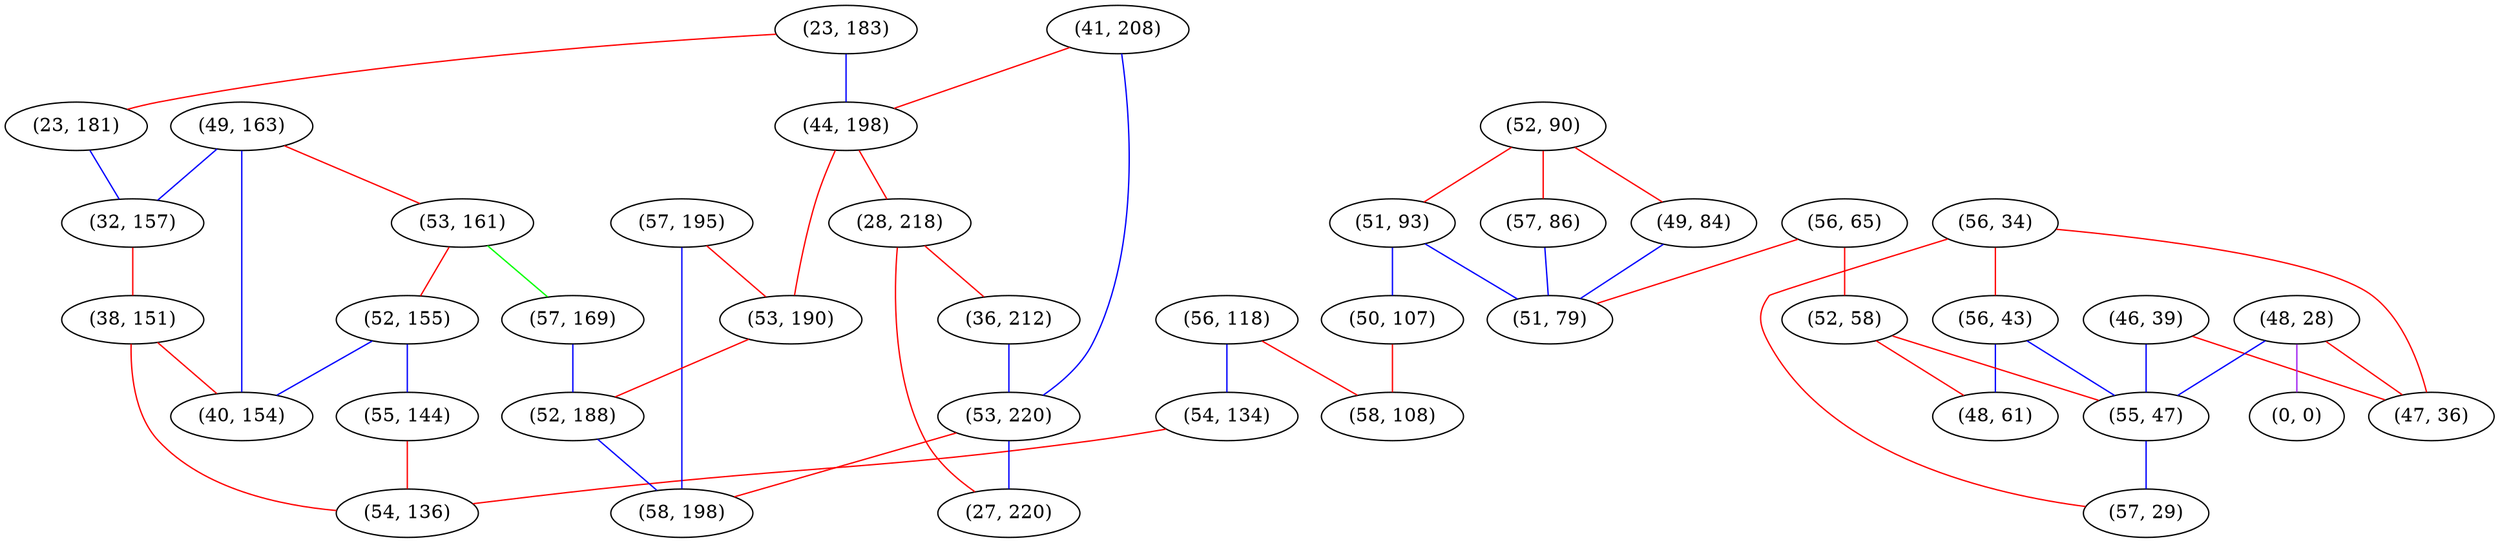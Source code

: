 graph "" {
"(52, 90)";
"(49, 163)";
"(51, 93)";
"(23, 183)";
"(56, 34)";
"(56, 65)";
"(56, 118)";
"(56, 43)";
"(57, 86)";
"(52, 58)";
"(53, 161)";
"(46, 39)";
"(48, 28)";
"(41, 208)";
"(55, 47)";
"(54, 134)";
"(57, 195)";
"(57, 169)";
"(0, 0)";
"(44, 198)";
"(53, 190)";
"(23, 181)";
"(28, 218)";
"(32, 157)";
"(52, 155)";
"(57, 29)";
"(36, 212)";
"(55, 144)";
"(50, 107)";
"(53, 220)";
"(48, 61)";
"(49, 84)";
"(58, 108)";
"(51, 79)";
"(52, 188)";
"(38, 151)";
"(47, 36)";
"(58, 198)";
"(27, 220)";
"(40, 154)";
"(54, 136)";
"(52, 90)" -- "(57, 86)"  [color=red, key=0, weight=1];
"(52, 90)" -- "(49, 84)"  [color=red, key=0, weight=1];
"(52, 90)" -- "(51, 93)"  [color=red, key=0, weight=1];
"(49, 163)" -- "(53, 161)"  [color=red, key=0, weight=1];
"(49, 163)" -- "(32, 157)"  [color=blue, key=0, weight=3];
"(49, 163)" -- "(40, 154)"  [color=blue, key=0, weight=3];
"(51, 93)" -- "(50, 107)"  [color=blue, key=0, weight=3];
"(51, 93)" -- "(51, 79)"  [color=blue, key=0, weight=3];
"(23, 183)" -- "(23, 181)"  [color=red, key=0, weight=1];
"(23, 183)" -- "(44, 198)"  [color=blue, key=0, weight=3];
"(56, 34)" -- "(47, 36)"  [color=red, key=0, weight=1];
"(56, 34)" -- "(57, 29)"  [color=red, key=0, weight=1];
"(56, 34)" -- "(56, 43)"  [color=red, key=0, weight=1];
"(56, 65)" -- "(52, 58)"  [color=red, key=0, weight=1];
"(56, 65)" -- "(51, 79)"  [color=red, key=0, weight=1];
"(56, 118)" -- "(58, 108)"  [color=red, key=0, weight=1];
"(56, 118)" -- "(54, 134)"  [color=blue, key=0, weight=3];
"(56, 43)" -- "(48, 61)"  [color=blue, key=0, weight=3];
"(56, 43)" -- "(55, 47)"  [color=blue, key=0, weight=3];
"(57, 86)" -- "(51, 79)"  [color=blue, key=0, weight=3];
"(52, 58)" -- "(48, 61)"  [color=red, key=0, weight=1];
"(52, 58)" -- "(55, 47)"  [color=red, key=0, weight=1];
"(53, 161)" -- "(57, 169)"  [color=green, key=0, weight=2];
"(53, 161)" -- "(52, 155)"  [color=red, key=0, weight=1];
"(46, 39)" -- "(47, 36)"  [color=red, key=0, weight=1];
"(46, 39)" -- "(55, 47)"  [color=blue, key=0, weight=3];
"(48, 28)" -- "(47, 36)"  [color=red, key=0, weight=1];
"(48, 28)" -- "(0, 0)"  [color=purple, key=0, weight=4];
"(48, 28)" -- "(55, 47)"  [color=blue, key=0, weight=3];
"(41, 208)" -- "(53, 220)"  [color=blue, key=0, weight=3];
"(41, 208)" -- "(44, 198)"  [color=red, key=0, weight=1];
"(55, 47)" -- "(57, 29)"  [color=blue, key=0, weight=3];
"(54, 134)" -- "(54, 136)"  [color=red, key=0, weight=1];
"(57, 195)" -- "(53, 190)"  [color=red, key=0, weight=1];
"(57, 195)" -- "(58, 198)"  [color=blue, key=0, weight=3];
"(57, 169)" -- "(52, 188)"  [color=blue, key=0, weight=3];
"(44, 198)" -- "(53, 190)"  [color=red, key=0, weight=1];
"(44, 198)" -- "(28, 218)"  [color=red, key=0, weight=1];
"(53, 190)" -- "(52, 188)"  [color=red, key=0, weight=1];
"(23, 181)" -- "(32, 157)"  [color=blue, key=0, weight=3];
"(28, 218)" -- "(36, 212)"  [color=red, key=0, weight=1];
"(28, 218)" -- "(27, 220)"  [color=red, key=0, weight=1];
"(32, 157)" -- "(38, 151)"  [color=red, key=0, weight=1];
"(52, 155)" -- "(55, 144)"  [color=blue, key=0, weight=3];
"(52, 155)" -- "(40, 154)"  [color=blue, key=0, weight=3];
"(36, 212)" -- "(53, 220)"  [color=blue, key=0, weight=3];
"(55, 144)" -- "(54, 136)"  [color=red, key=0, weight=1];
"(50, 107)" -- "(58, 108)"  [color=red, key=0, weight=1];
"(53, 220)" -- "(58, 198)"  [color=red, key=0, weight=1];
"(53, 220)" -- "(27, 220)"  [color=blue, key=0, weight=3];
"(49, 84)" -- "(51, 79)"  [color=blue, key=0, weight=3];
"(52, 188)" -- "(58, 198)"  [color=blue, key=0, weight=3];
"(38, 151)" -- "(40, 154)"  [color=red, key=0, weight=1];
"(38, 151)" -- "(54, 136)"  [color=red, key=0, weight=1];
}
